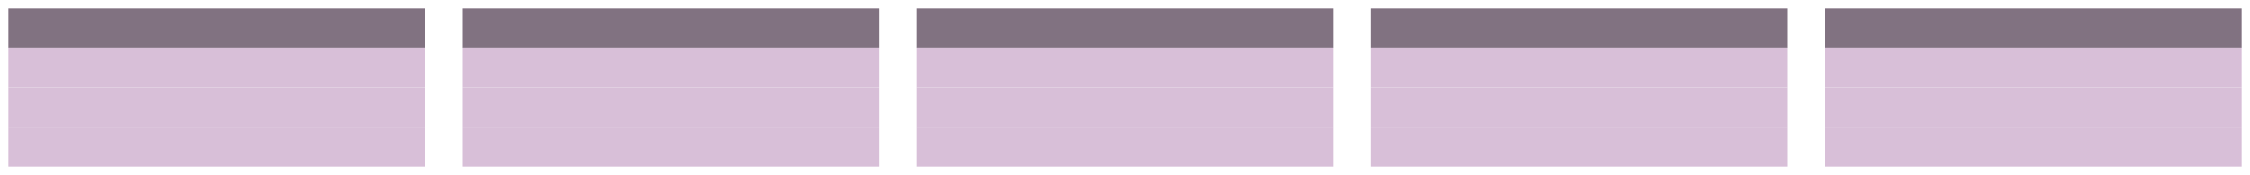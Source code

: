 digraph g {
    node [
        // fontname="Ubuntu mono"
        shape=plain
		label=<<table cellspacing="0" border="0">
			<tr> <td bgcolor="#817281" border="0" width="200"> </td> </tr>
			<tr> <td bgcolor="thistle" border="0"> </td> </tr>
			<tr> <td bgcolor="thistle" border="0"> </td> </tr>
			<tr> <td bgcolor="thistle" border="0"> </td> </tr>
		</table>>
    ]
    point
    method
    energy
    gradient
    hessian 
}